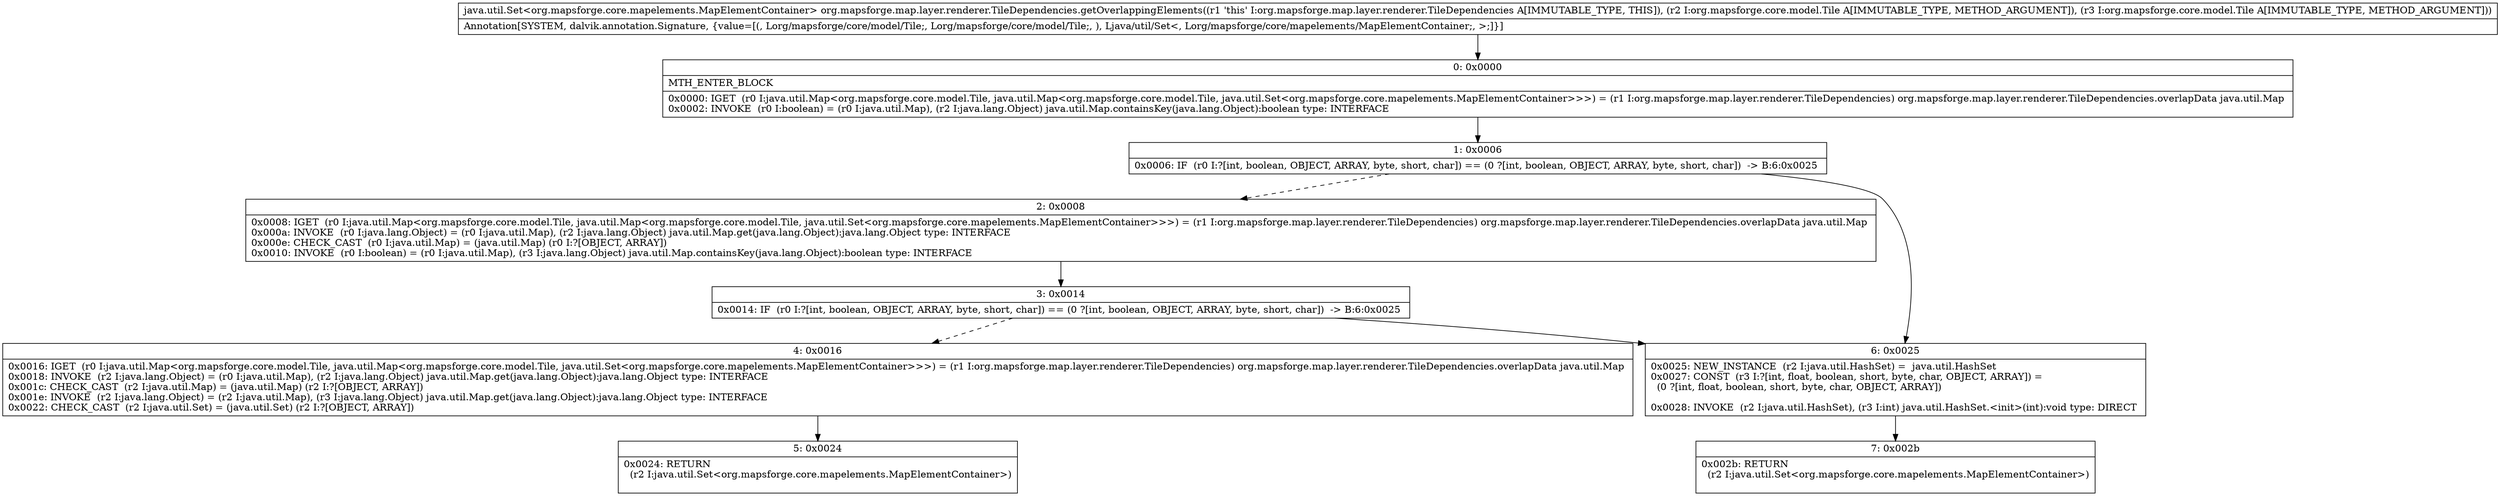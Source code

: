 digraph "CFG fororg.mapsforge.map.layer.renderer.TileDependencies.getOverlappingElements(Lorg\/mapsforge\/core\/model\/Tile;Lorg\/mapsforge\/core\/model\/Tile;)Ljava\/util\/Set;" {
Node_0 [shape=record,label="{0\:\ 0x0000|MTH_ENTER_BLOCK\l|0x0000: IGET  (r0 I:java.util.Map\<org.mapsforge.core.model.Tile, java.util.Map\<org.mapsforge.core.model.Tile, java.util.Set\<org.mapsforge.core.mapelements.MapElementContainer\>\>\>) = (r1 I:org.mapsforge.map.layer.renderer.TileDependencies) org.mapsforge.map.layer.renderer.TileDependencies.overlapData java.util.Map \l0x0002: INVOKE  (r0 I:boolean) = (r0 I:java.util.Map), (r2 I:java.lang.Object) java.util.Map.containsKey(java.lang.Object):boolean type: INTERFACE \l}"];
Node_1 [shape=record,label="{1\:\ 0x0006|0x0006: IF  (r0 I:?[int, boolean, OBJECT, ARRAY, byte, short, char]) == (0 ?[int, boolean, OBJECT, ARRAY, byte, short, char])  \-\> B:6:0x0025 \l}"];
Node_2 [shape=record,label="{2\:\ 0x0008|0x0008: IGET  (r0 I:java.util.Map\<org.mapsforge.core.model.Tile, java.util.Map\<org.mapsforge.core.model.Tile, java.util.Set\<org.mapsforge.core.mapelements.MapElementContainer\>\>\>) = (r1 I:org.mapsforge.map.layer.renderer.TileDependencies) org.mapsforge.map.layer.renderer.TileDependencies.overlapData java.util.Map \l0x000a: INVOKE  (r0 I:java.lang.Object) = (r0 I:java.util.Map), (r2 I:java.lang.Object) java.util.Map.get(java.lang.Object):java.lang.Object type: INTERFACE \l0x000e: CHECK_CAST  (r0 I:java.util.Map) = (java.util.Map) (r0 I:?[OBJECT, ARRAY]) \l0x0010: INVOKE  (r0 I:boolean) = (r0 I:java.util.Map), (r3 I:java.lang.Object) java.util.Map.containsKey(java.lang.Object):boolean type: INTERFACE \l}"];
Node_3 [shape=record,label="{3\:\ 0x0014|0x0014: IF  (r0 I:?[int, boolean, OBJECT, ARRAY, byte, short, char]) == (0 ?[int, boolean, OBJECT, ARRAY, byte, short, char])  \-\> B:6:0x0025 \l}"];
Node_4 [shape=record,label="{4\:\ 0x0016|0x0016: IGET  (r0 I:java.util.Map\<org.mapsforge.core.model.Tile, java.util.Map\<org.mapsforge.core.model.Tile, java.util.Set\<org.mapsforge.core.mapelements.MapElementContainer\>\>\>) = (r1 I:org.mapsforge.map.layer.renderer.TileDependencies) org.mapsforge.map.layer.renderer.TileDependencies.overlapData java.util.Map \l0x0018: INVOKE  (r2 I:java.lang.Object) = (r0 I:java.util.Map), (r2 I:java.lang.Object) java.util.Map.get(java.lang.Object):java.lang.Object type: INTERFACE \l0x001c: CHECK_CAST  (r2 I:java.util.Map) = (java.util.Map) (r2 I:?[OBJECT, ARRAY]) \l0x001e: INVOKE  (r2 I:java.lang.Object) = (r2 I:java.util.Map), (r3 I:java.lang.Object) java.util.Map.get(java.lang.Object):java.lang.Object type: INTERFACE \l0x0022: CHECK_CAST  (r2 I:java.util.Set) = (java.util.Set) (r2 I:?[OBJECT, ARRAY]) \l}"];
Node_5 [shape=record,label="{5\:\ 0x0024|0x0024: RETURN  \l  (r2 I:java.util.Set\<org.mapsforge.core.mapelements.MapElementContainer\>)\l \l}"];
Node_6 [shape=record,label="{6\:\ 0x0025|0x0025: NEW_INSTANCE  (r2 I:java.util.HashSet) =  java.util.HashSet \l0x0027: CONST  (r3 I:?[int, float, boolean, short, byte, char, OBJECT, ARRAY]) = \l  (0 ?[int, float, boolean, short, byte, char, OBJECT, ARRAY])\l \l0x0028: INVOKE  (r2 I:java.util.HashSet), (r3 I:int) java.util.HashSet.\<init\>(int):void type: DIRECT \l}"];
Node_7 [shape=record,label="{7\:\ 0x002b|0x002b: RETURN  \l  (r2 I:java.util.Set\<org.mapsforge.core.mapelements.MapElementContainer\>)\l \l}"];
MethodNode[shape=record,label="{java.util.Set\<org.mapsforge.core.mapelements.MapElementContainer\> org.mapsforge.map.layer.renderer.TileDependencies.getOverlappingElements((r1 'this' I:org.mapsforge.map.layer.renderer.TileDependencies A[IMMUTABLE_TYPE, THIS]), (r2 I:org.mapsforge.core.model.Tile A[IMMUTABLE_TYPE, METHOD_ARGUMENT]), (r3 I:org.mapsforge.core.model.Tile A[IMMUTABLE_TYPE, METHOD_ARGUMENT]))  | Annotation[SYSTEM, dalvik.annotation.Signature, \{value=[(, Lorg\/mapsforge\/core\/model\/Tile;, Lorg\/mapsforge\/core\/model\/Tile;, ), Ljava\/util\/Set\<, Lorg\/mapsforge\/core\/mapelements\/MapElementContainer;, \>;]\}]\l}"];
MethodNode -> Node_0;
Node_0 -> Node_1;
Node_1 -> Node_2[style=dashed];
Node_1 -> Node_6;
Node_2 -> Node_3;
Node_3 -> Node_4[style=dashed];
Node_3 -> Node_6;
Node_4 -> Node_5;
Node_6 -> Node_7;
}

